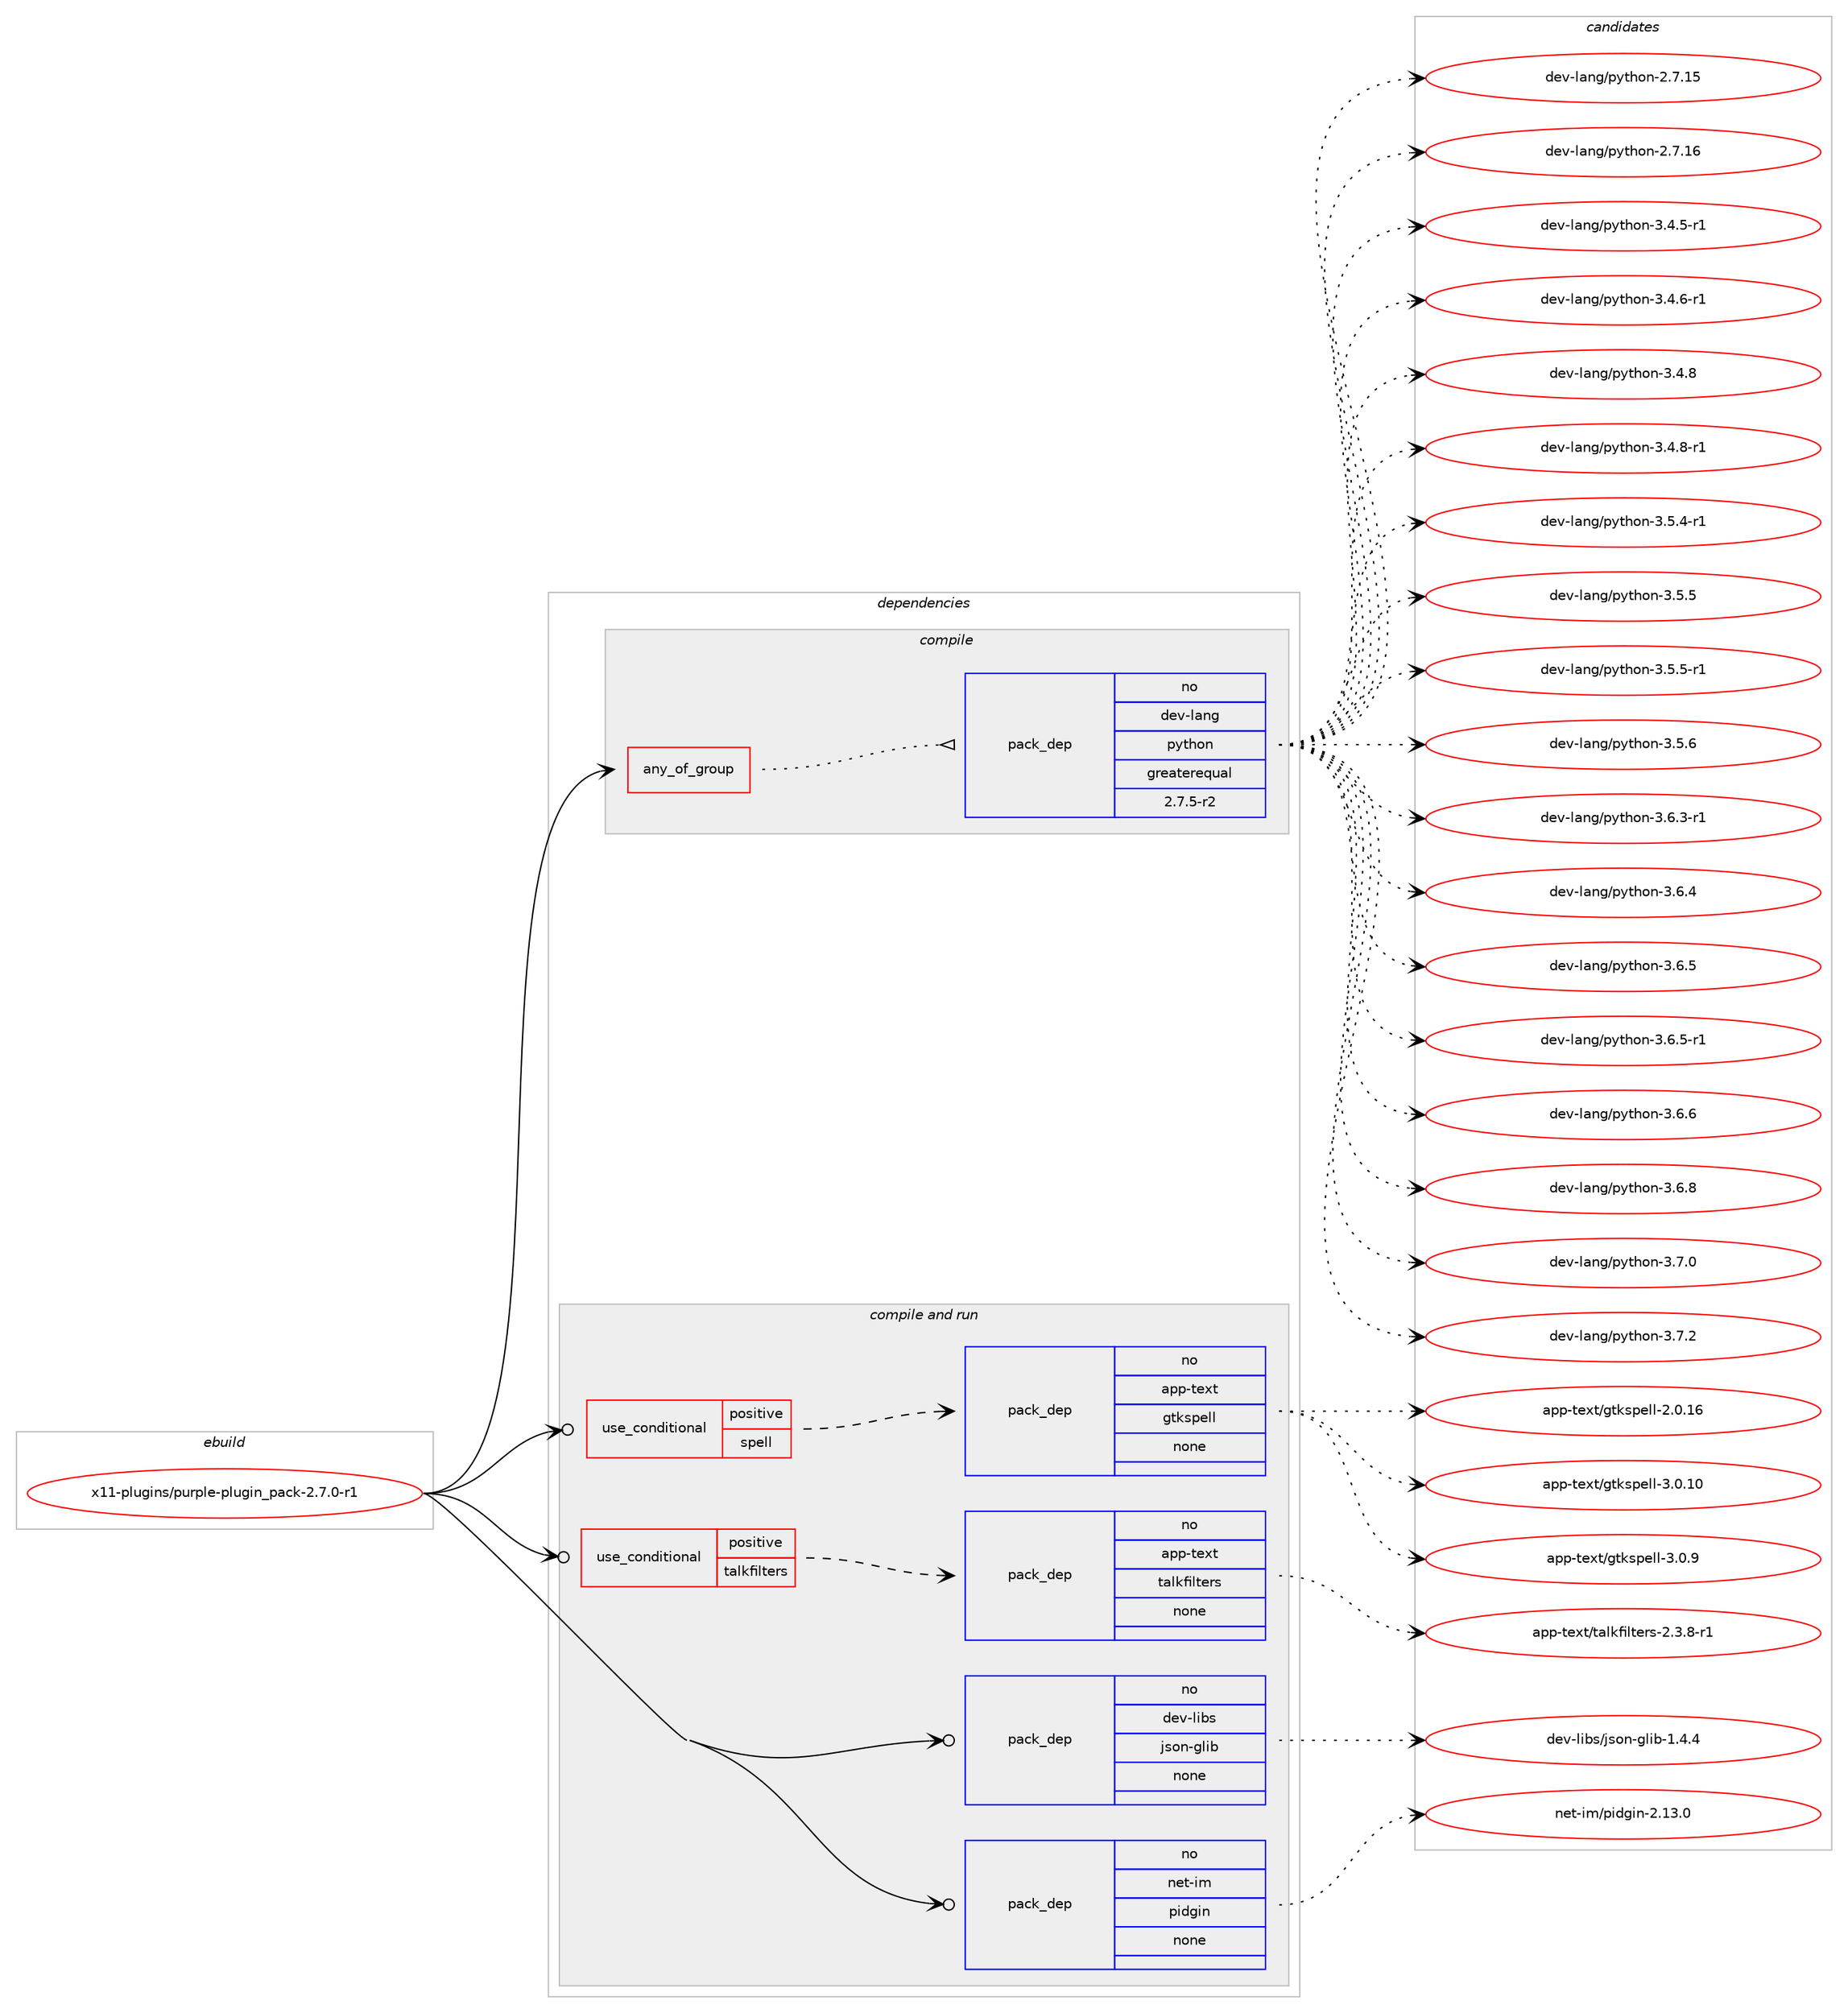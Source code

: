 digraph prolog {

# *************
# Graph options
# *************

newrank=true;
concentrate=true;
compound=true;
graph [rankdir=LR,fontname=Helvetica,fontsize=10,ranksep=1.5];#, ranksep=2.5, nodesep=0.2];
edge  [arrowhead=vee];
node  [fontname=Helvetica,fontsize=10];

# **********
# The ebuild
# **********

subgraph cluster_leftcol {
color=gray;
rank=same;
label=<<i>ebuild</i>>;
id [label="x11-plugins/purple-plugin_pack-2.7.0-r1", color=red, width=4, href="../x11-plugins/purple-plugin_pack-2.7.0-r1.svg"];
}

# ****************
# The dependencies
# ****************

subgraph cluster_midcol {
color=gray;
label=<<i>dependencies</i>>;
subgraph cluster_compile {
fillcolor="#eeeeee";
style=filled;
label=<<i>compile</i>>;
subgraph any28776 {
dependency1767094 [label=<<TABLE BORDER="0" CELLBORDER="1" CELLSPACING="0" CELLPADDING="4"><TR><TD CELLPADDING="10">any_of_group</TD></TR></TABLE>>, shape=none, color=red];subgraph pack1270325 {
dependency1767095 [label=<<TABLE BORDER="0" CELLBORDER="1" CELLSPACING="0" CELLPADDING="4" WIDTH="220"><TR><TD ROWSPAN="6" CELLPADDING="30">pack_dep</TD></TR><TR><TD WIDTH="110">no</TD></TR><TR><TD>dev-lang</TD></TR><TR><TD>python</TD></TR><TR><TD>greaterequal</TD></TR><TR><TD>2.7.5-r2</TD></TR></TABLE>>, shape=none, color=blue];
}
dependency1767094:e -> dependency1767095:w [weight=20,style="dotted",arrowhead="oinv"];
}
id:e -> dependency1767094:w [weight=20,style="solid",arrowhead="vee"];
}
subgraph cluster_compileandrun {
fillcolor="#eeeeee";
style=filled;
label=<<i>compile and run</i>>;
subgraph cond466982 {
dependency1767096 [label=<<TABLE BORDER="0" CELLBORDER="1" CELLSPACING="0" CELLPADDING="4"><TR><TD ROWSPAN="3" CELLPADDING="10">use_conditional</TD></TR><TR><TD>positive</TD></TR><TR><TD>spell</TD></TR></TABLE>>, shape=none, color=red];
subgraph pack1270326 {
dependency1767097 [label=<<TABLE BORDER="0" CELLBORDER="1" CELLSPACING="0" CELLPADDING="4" WIDTH="220"><TR><TD ROWSPAN="6" CELLPADDING="30">pack_dep</TD></TR><TR><TD WIDTH="110">no</TD></TR><TR><TD>app-text</TD></TR><TR><TD>gtkspell</TD></TR><TR><TD>none</TD></TR><TR><TD></TD></TR></TABLE>>, shape=none, color=blue];
}
dependency1767096:e -> dependency1767097:w [weight=20,style="dashed",arrowhead="vee"];
}
id:e -> dependency1767096:w [weight=20,style="solid",arrowhead="odotvee"];
subgraph cond466983 {
dependency1767098 [label=<<TABLE BORDER="0" CELLBORDER="1" CELLSPACING="0" CELLPADDING="4"><TR><TD ROWSPAN="3" CELLPADDING="10">use_conditional</TD></TR><TR><TD>positive</TD></TR><TR><TD>talkfilters</TD></TR></TABLE>>, shape=none, color=red];
subgraph pack1270327 {
dependency1767099 [label=<<TABLE BORDER="0" CELLBORDER="1" CELLSPACING="0" CELLPADDING="4" WIDTH="220"><TR><TD ROWSPAN="6" CELLPADDING="30">pack_dep</TD></TR><TR><TD WIDTH="110">no</TD></TR><TR><TD>app-text</TD></TR><TR><TD>talkfilters</TD></TR><TR><TD>none</TD></TR><TR><TD></TD></TR></TABLE>>, shape=none, color=blue];
}
dependency1767098:e -> dependency1767099:w [weight=20,style="dashed",arrowhead="vee"];
}
id:e -> dependency1767098:w [weight=20,style="solid",arrowhead="odotvee"];
subgraph pack1270328 {
dependency1767100 [label=<<TABLE BORDER="0" CELLBORDER="1" CELLSPACING="0" CELLPADDING="4" WIDTH="220"><TR><TD ROWSPAN="6" CELLPADDING="30">pack_dep</TD></TR><TR><TD WIDTH="110">no</TD></TR><TR><TD>dev-libs</TD></TR><TR><TD>json-glib</TD></TR><TR><TD>none</TD></TR><TR><TD></TD></TR></TABLE>>, shape=none, color=blue];
}
id:e -> dependency1767100:w [weight=20,style="solid",arrowhead="odotvee"];
subgraph pack1270329 {
dependency1767101 [label=<<TABLE BORDER="0" CELLBORDER="1" CELLSPACING="0" CELLPADDING="4" WIDTH="220"><TR><TD ROWSPAN="6" CELLPADDING="30">pack_dep</TD></TR><TR><TD WIDTH="110">no</TD></TR><TR><TD>net-im</TD></TR><TR><TD>pidgin</TD></TR><TR><TD>none</TD></TR><TR><TD></TD></TR></TABLE>>, shape=none, color=blue];
}
id:e -> dependency1767101:w [weight=20,style="solid",arrowhead="odotvee"];
}
subgraph cluster_run {
fillcolor="#eeeeee";
style=filled;
label=<<i>run</i>>;
}
}

# **************
# The candidates
# **************

subgraph cluster_choices {
rank=same;
color=gray;
label=<<i>candidates</i>>;

subgraph choice1270325 {
color=black;
nodesep=1;
choice10010111845108971101034711212111610411111045504655464953 [label="dev-lang/python-2.7.15", color=red, width=4,href="../dev-lang/python-2.7.15.svg"];
choice10010111845108971101034711212111610411111045504655464954 [label="dev-lang/python-2.7.16", color=red, width=4,href="../dev-lang/python-2.7.16.svg"];
choice1001011184510897110103471121211161041111104551465246534511449 [label="dev-lang/python-3.4.5-r1", color=red, width=4,href="../dev-lang/python-3.4.5-r1.svg"];
choice1001011184510897110103471121211161041111104551465246544511449 [label="dev-lang/python-3.4.6-r1", color=red, width=4,href="../dev-lang/python-3.4.6-r1.svg"];
choice100101118451089711010347112121116104111110455146524656 [label="dev-lang/python-3.4.8", color=red, width=4,href="../dev-lang/python-3.4.8.svg"];
choice1001011184510897110103471121211161041111104551465246564511449 [label="dev-lang/python-3.4.8-r1", color=red, width=4,href="../dev-lang/python-3.4.8-r1.svg"];
choice1001011184510897110103471121211161041111104551465346524511449 [label="dev-lang/python-3.5.4-r1", color=red, width=4,href="../dev-lang/python-3.5.4-r1.svg"];
choice100101118451089711010347112121116104111110455146534653 [label="dev-lang/python-3.5.5", color=red, width=4,href="../dev-lang/python-3.5.5.svg"];
choice1001011184510897110103471121211161041111104551465346534511449 [label="dev-lang/python-3.5.5-r1", color=red, width=4,href="../dev-lang/python-3.5.5-r1.svg"];
choice100101118451089711010347112121116104111110455146534654 [label="dev-lang/python-3.5.6", color=red, width=4,href="../dev-lang/python-3.5.6.svg"];
choice1001011184510897110103471121211161041111104551465446514511449 [label="dev-lang/python-3.6.3-r1", color=red, width=4,href="../dev-lang/python-3.6.3-r1.svg"];
choice100101118451089711010347112121116104111110455146544652 [label="dev-lang/python-3.6.4", color=red, width=4,href="../dev-lang/python-3.6.4.svg"];
choice100101118451089711010347112121116104111110455146544653 [label="dev-lang/python-3.6.5", color=red, width=4,href="../dev-lang/python-3.6.5.svg"];
choice1001011184510897110103471121211161041111104551465446534511449 [label="dev-lang/python-3.6.5-r1", color=red, width=4,href="../dev-lang/python-3.6.5-r1.svg"];
choice100101118451089711010347112121116104111110455146544654 [label="dev-lang/python-3.6.6", color=red, width=4,href="../dev-lang/python-3.6.6.svg"];
choice100101118451089711010347112121116104111110455146544656 [label="dev-lang/python-3.6.8", color=red, width=4,href="../dev-lang/python-3.6.8.svg"];
choice100101118451089711010347112121116104111110455146554648 [label="dev-lang/python-3.7.0", color=red, width=4,href="../dev-lang/python-3.7.0.svg"];
choice100101118451089711010347112121116104111110455146554650 [label="dev-lang/python-3.7.2", color=red, width=4,href="../dev-lang/python-3.7.2.svg"];
dependency1767095:e -> choice10010111845108971101034711212111610411111045504655464953:w [style=dotted,weight="100"];
dependency1767095:e -> choice10010111845108971101034711212111610411111045504655464954:w [style=dotted,weight="100"];
dependency1767095:e -> choice1001011184510897110103471121211161041111104551465246534511449:w [style=dotted,weight="100"];
dependency1767095:e -> choice1001011184510897110103471121211161041111104551465246544511449:w [style=dotted,weight="100"];
dependency1767095:e -> choice100101118451089711010347112121116104111110455146524656:w [style=dotted,weight="100"];
dependency1767095:e -> choice1001011184510897110103471121211161041111104551465246564511449:w [style=dotted,weight="100"];
dependency1767095:e -> choice1001011184510897110103471121211161041111104551465346524511449:w [style=dotted,weight="100"];
dependency1767095:e -> choice100101118451089711010347112121116104111110455146534653:w [style=dotted,weight="100"];
dependency1767095:e -> choice1001011184510897110103471121211161041111104551465346534511449:w [style=dotted,weight="100"];
dependency1767095:e -> choice100101118451089711010347112121116104111110455146534654:w [style=dotted,weight="100"];
dependency1767095:e -> choice1001011184510897110103471121211161041111104551465446514511449:w [style=dotted,weight="100"];
dependency1767095:e -> choice100101118451089711010347112121116104111110455146544652:w [style=dotted,weight="100"];
dependency1767095:e -> choice100101118451089711010347112121116104111110455146544653:w [style=dotted,weight="100"];
dependency1767095:e -> choice1001011184510897110103471121211161041111104551465446534511449:w [style=dotted,weight="100"];
dependency1767095:e -> choice100101118451089711010347112121116104111110455146544654:w [style=dotted,weight="100"];
dependency1767095:e -> choice100101118451089711010347112121116104111110455146544656:w [style=dotted,weight="100"];
dependency1767095:e -> choice100101118451089711010347112121116104111110455146554648:w [style=dotted,weight="100"];
dependency1767095:e -> choice100101118451089711010347112121116104111110455146554650:w [style=dotted,weight="100"];
}
subgraph choice1270326 {
color=black;
nodesep=1;
choice97112112451161011201164710311610711511210110810845504648464954 [label="app-text/gtkspell-2.0.16", color=red, width=4,href="../app-text/gtkspell-2.0.16.svg"];
choice97112112451161011201164710311610711511210110810845514648464948 [label="app-text/gtkspell-3.0.10", color=red, width=4,href="../app-text/gtkspell-3.0.10.svg"];
choice971121124511610112011647103116107115112101108108455146484657 [label="app-text/gtkspell-3.0.9", color=red, width=4,href="../app-text/gtkspell-3.0.9.svg"];
dependency1767097:e -> choice97112112451161011201164710311610711511210110810845504648464954:w [style=dotted,weight="100"];
dependency1767097:e -> choice97112112451161011201164710311610711511210110810845514648464948:w [style=dotted,weight="100"];
dependency1767097:e -> choice971121124511610112011647103116107115112101108108455146484657:w [style=dotted,weight="100"];
}
subgraph choice1270327 {
color=black;
nodesep=1;
choice971121124511610112011647116971081071021051081161011141154550465146564511449 [label="app-text/talkfilters-2.3.8-r1", color=red, width=4,href="../app-text/talkfilters-2.3.8-r1.svg"];
dependency1767099:e -> choice971121124511610112011647116971081071021051081161011141154550465146564511449:w [style=dotted,weight="100"];
}
subgraph choice1270328 {
color=black;
nodesep=1;
choice1001011184510810598115471061151111104510310810598454946524652 [label="dev-libs/json-glib-1.4.4", color=red, width=4,href="../dev-libs/json-glib-1.4.4.svg"];
dependency1767100:e -> choice1001011184510810598115471061151111104510310810598454946524652:w [style=dotted,weight="100"];
}
subgraph choice1270329 {
color=black;
nodesep=1;
choice110101116451051094711210510010310511045504649514648 [label="net-im/pidgin-2.13.0", color=red, width=4,href="../net-im/pidgin-2.13.0.svg"];
dependency1767101:e -> choice110101116451051094711210510010310511045504649514648:w [style=dotted,weight="100"];
}
}

}
